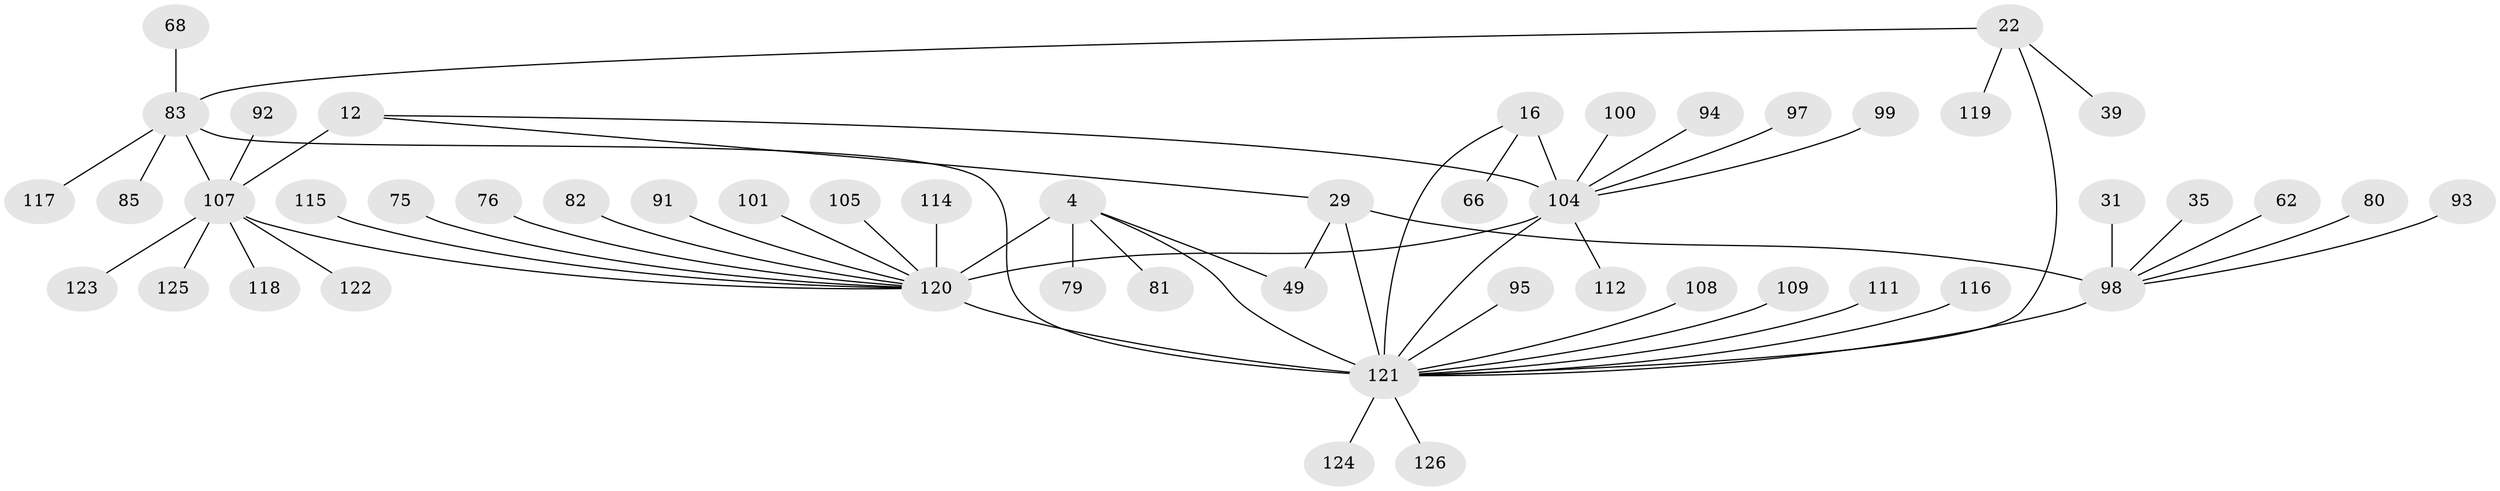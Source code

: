 // original degree distribution, {11: 0.015873015873015872, 9: 0.031746031746031744, 10: 0.023809523809523808, 6: 0.047619047619047616, 13: 0.007936507936507936, 8: 0.05555555555555555, 7: 0.023809523809523808, 5: 0.007936507936507936, 12: 0.015873015873015872, 14: 0.007936507936507936, 1: 0.5873015873015873, 3: 0.03968253968253968, 2: 0.1349206349206349}
// Generated by graph-tools (version 1.1) at 2025/59/03/04/25 21:59:11]
// undirected, 50 vertices, 58 edges
graph export_dot {
graph [start="1"]
  node [color=gray90,style=filled];
  4 [super="+2"];
  12 [super="+7"];
  16 [super="+15"];
  22 [super="+20"];
  29 [super="+25"];
  31;
  35;
  39;
  49;
  62;
  66;
  68;
  75;
  76 [super="+71"];
  79;
  80;
  81;
  82;
  83 [super="+24"];
  85;
  91;
  92;
  93;
  94 [super="+77"];
  95;
  97;
  98 [super="+74+30"];
  99 [super="+63+78"];
  100;
  101;
  104 [super="+72+96+46+58+67+73+90"];
  105 [super="+47"];
  107 [super="+69+89"];
  108;
  109;
  111 [super="+34+110"];
  112;
  114;
  115;
  116;
  117 [super="+41"];
  118;
  119;
  120 [super="+103+32+33+38+43+44+45+48+60"];
  121 [super="+113+84+106"];
  122;
  123 [super="+52"];
  124 [super="+56"];
  125;
  126;
  4 -- 79;
  4 -- 49;
  4 -- 81;
  4 -- 121 [weight=2];
  4 -- 120 [weight=8];
  12 -- 29;
  12 -- 104;
  12 -- 107 [weight=8];
  16 -- 66;
  16 -- 104 [weight=8];
  16 -- 121 [weight=2];
  22 -- 39;
  22 -- 119;
  22 -- 121 [weight=4];
  22 -- 83 [weight=4];
  29 -- 49;
  29 -- 121 [weight=5];
  29 -- 98 [weight=4];
  31 -- 98;
  35 -- 98;
  62 -- 98;
  68 -- 83;
  75 -- 120;
  76 -- 120;
  80 -- 98;
  82 -- 120;
  83 -- 117;
  83 -- 85;
  83 -- 121 [weight=4];
  83 -- 107;
  91 -- 120;
  92 -- 107;
  93 -- 98;
  94 -- 104;
  95 -- 121;
  97 -- 104;
  98 -- 121 [weight=4];
  99 -- 104;
  100 -- 104;
  101 -- 120;
  104 -- 120 [weight=2];
  104 -- 112;
  104 -- 121;
  105 -- 120;
  107 -- 118;
  107 -- 122;
  107 -- 123;
  107 -- 120;
  107 -- 125;
  108 -- 121;
  109 -- 121;
  111 -- 121;
  114 -- 120;
  115 -- 120;
  116 -- 121;
  120 -- 121 [weight=5];
  121 -- 126;
  121 -- 124;
}
